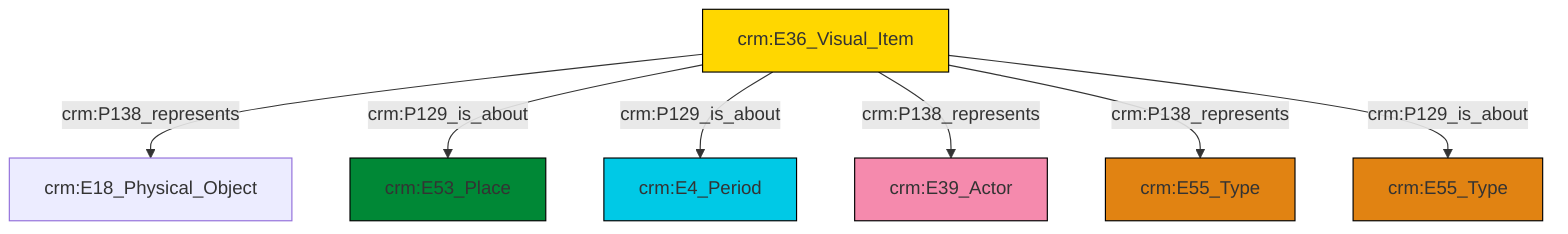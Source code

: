 graph TD
classDef Literal fill:#f2f2f2,stroke:#000000;
classDef CRM_Entity fill:#FFFFFF,stroke:#000000;
classDef Temporal_Entity fill:#00C9E6, stroke:#000000;
classDef Type fill:#E18312, stroke:#000000;
classDef Time-Span fill:#2C9C91, stroke:#000000;
classDef Appellation fill:#FFEB7F, stroke:#000000;
classDef Place fill:#008836, stroke:#000000;
classDef Persistent_Item fill:#B266B2, stroke:#000000;
classDef Conceptual_Object fill:#FFD700, stroke:#000000;
classDef Physical_Thing fill:#D2B48C, stroke:#000000;
classDef Actor fill:#f58aad, stroke:#000000;
classDef PC_Classes fill:#4ce600, stroke:#000000;
classDef Multi fill:#cccccc,stroke:#000000;

0["crm:E36_Visual_Item"]:::Conceptual_Object -->|crm:P138_represents| 1["crm:E18_Physical_Object"]:::Default
0["crm:E36_Visual_Item"]:::Conceptual_Object -->|crm:P129_is_about| 4["crm:E53_Place"]:::Place
0["crm:E36_Visual_Item"]:::Conceptual_Object -->|crm:P129_is_about| 5["crm:E4_Period"]:::Temporal_Entity
0["crm:E36_Visual_Item"]:::Conceptual_Object -->|crm:P138_represents| 2["crm:E39_Actor"]:::Actor
0["crm:E36_Visual_Item"]:::Conceptual_Object -->|crm:P138_represents| 11["crm:E55_Type"]:::Type
0["crm:E36_Visual_Item"]:::Conceptual_Object -->|crm:P129_is_about| 9["crm:E55_Type"]:::Type